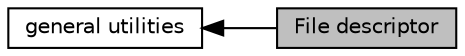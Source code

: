 digraph "File descriptor"
{
  edge [fontname="Helvetica",fontsize="10",labelfontname="Helvetica",labelfontsize="10"];
  node [fontname="Helvetica",fontsize="10",shape=box];
  rankdir=LR;
  Node2 [label="general utilities",height=0.2,width=0.4,color="black", fillcolor="white", style="filled",URL="$d4/d3a/group__util.html",tooltip=" "];
  Node1 [label="File descriptor",height=0.2,width=0.4,color="black", fillcolor="grey75", style="filled", fontcolor="black",tooltip="Wraps an open file descriptor, providing safe duplication and destruction."];
  Node2->Node1 [shape=plaintext, dir="back", style="solid"];
}
